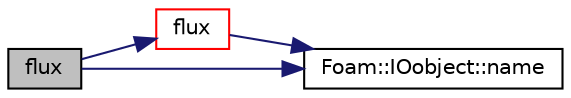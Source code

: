 digraph "flux"
{
  bgcolor="transparent";
  edge [fontname="Helvetica",fontsize="10",labelfontname="Helvetica",labelfontsize="10"];
  node [fontname="Helvetica",fontsize="10",shape=record];
  rankdir="LR";
  Node14015 [label="flux",height=0.2,width=0.4,color="black", fillcolor="grey75", style="filled", fontcolor="black"];
  Node14015 -> Node14016 [color="midnightblue",fontsize="10",style="solid",fontname="Helvetica"];
  Node14016 [label="flux",height=0.2,width=0.4,color="red",URL="$a21861.html#a8fc1922666ca94c5fd207b8b96f99467",tooltip="Return the face-flux field obtained from the given volVectorField. "];
  Node14016 -> Node14018 [color="midnightblue",fontsize="10",style="solid",fontname="Helvetica"];
  Node14018 [label="Foam::IOobject::name",height=0.2,width=0.4,color="black",URL="$a27249.html#acc80e00a8ac919288fb55bd14cc88bf6",tooltip="Return name. "];
  Node14015 -> Node14018 [color="midnightblue",fontsize="10",style="solid",fontname="Helvetica"];
}
